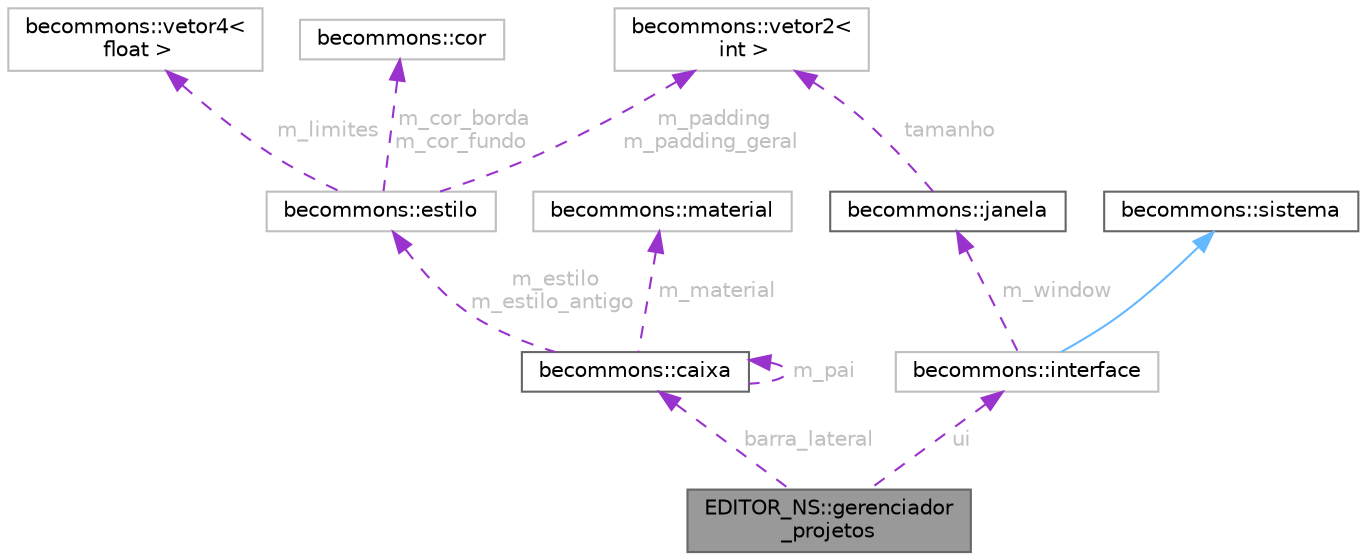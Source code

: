 digraph "EDITOR_NS::gerenciador_projetos"
{
 // LATEX_PDF_SIZE
  bgcolor="transparent";
  edge [fontname=Helvetica,fontsize=10,labelfontname=Helvetica,labelfontsize=10];
  node [fontname=Helvetica,fontsize=10,shape=box,height=0.2,width=0.4];
  Node1 [id="Node000001",label="EDITOR_NS::gerenciador\l_projetos",height=0.2,width=0.4,color="gray40", fillcolor="grey60", style="filled", fontcolor="black",tooltip=" "];
  Node2 -> Node1 [id="edge1_Node000001_Node000002",dir="back",color="darkorchid3",style="dashed",tooltip=" ",label=" barra_lateral",fontcolor="grey" ];
  Node2 [id="Node000002",label="becommons::caixa",height=0.2,width=0.4,color="gray40", fillcolor="white", style="filled",URL="$classbecommons_1_1caixa.html",tooltip="funciona como uma div em css"];
  Node3 -> Node2 [id="edge2_Node000002_Node000003",dir="back",color="darkorchid3",style="dashed",tooltip=" ",label=" m_material",fontcolor="grey" ];
  Node3 [id="Node000003",label="becommons::material",height=0.2,width=0.4,color="grey75", fillcolor="white", style="filled",URL="$structbecommons_1_1material.html",tooltip=" "];
  Node2 -> Node2 [id="edge3_Node000002_Node000002",dir="back",color="darkorchid3",style="dashed",tooltip=" ",label=" m_pai",fontcolor="grey" ];
  Node4 -> Node2 [id="edge4_Node000002_Node000004",dir="back",color="darkorchid3",style="dashed",tooltip=" ",label=" m_estilo\nm_estilo_antigo",fontcolor="grey" ];
  Node4 [id="Node000004",label="becommons::estilo",height=0.2,width=0.4,color="grey75", fillcolor="white", style="filled",URL="$structbecommons_1_1estilo.html",tooltip=" "];
  Node5 -> Node4 [id="edge5_Node000004_Node000005",dir="back",color="darkorchid3",style="dashed",tooltip=" ",label=" m_padding\nm_padding_geral",fontcolor="grey" ];
  Node5 [id="Node000005",label="becommons::vetor2\<\l int \>",height=0.2,width=0.4,color="grey75", fillcolor="white", style="filled",URL="$structbecommons_1_1vetor2.html",tooltip=" "];
  Node6 -> Node4 [id="edge6_Node000004_Node000006",dir="back",color="darkorchid3",style="dashed",tooltip=" ",label=" m_limites",fontcolor="grey" ];
  Node6 [id="Node000006",label="becommons::vetor4\<\l float \>",height=0.2,width=0.4,color="grey75", fillcolor="white", style="filled",URL="$structbecommons_1_1vetor4.html",tooltip=" "];
  Node7 -> Node4 [id="edge7_Node000004_Node000007",dir="back",color="darkorchid3",style="dashed",tooltip=" ",label=" m_cor_borda\nm_cor_fundo",fontcolor="grey" ];
  Node7 [id="Node000007",label="becommons::cor",height=0.2,width=0.4,color="grey75", fillcolor="white", style="filled",URL="$structbecommons_1_1cor.html",tooltip=" "];
  Node8 -> Node1 [id="edge8_Node000001_Node000008",dir="back",color="darkorchid3",style="dashed",tooltip=" ",label=" ui",fontcolor="grey" ];
  Node8 [id="Node000008",label="becommons::interface",height=0.2,width=0.4,color="grey75", fillcolor="white", style="filled",URL="$structbecommons_1_1interface.html",tooltip=" "];
  Node9 -> Node8 [id="edge9_Node000008_Node000009",dir="back",color="steelblue1",style="solid",tooltip=" "];
  Node9 [id="Node000009",label="becommons::sistema",height=0.2,width=0.4,color="gray40", fillcolor="white", style="filled",URL="$structbecommons_1_1sistema.html",tooltip=" "];
  Node10 -> Node8 [id="edge10_Node000008_Node000010",dir="back",color="darkorchid3",style="dashed",tooltip=" ",label=" m_window",fontcolor="grey" ];
  Node10 [id="Node000010",label="becommons::janela",height=0.2,width=0.4,color="gray40", fillcolor="white", style="filled",URL="$classbecommons_1_1janela.html",tooltip="facilita o uso da janela glfw"];
  Node5 -> Node10 [id="edge11_Node000010_Node000005",dir="back",color="darkorchid3",style="dashed",tooltip=" ",label=" tamanho",fontcolor="grey" ];
}
